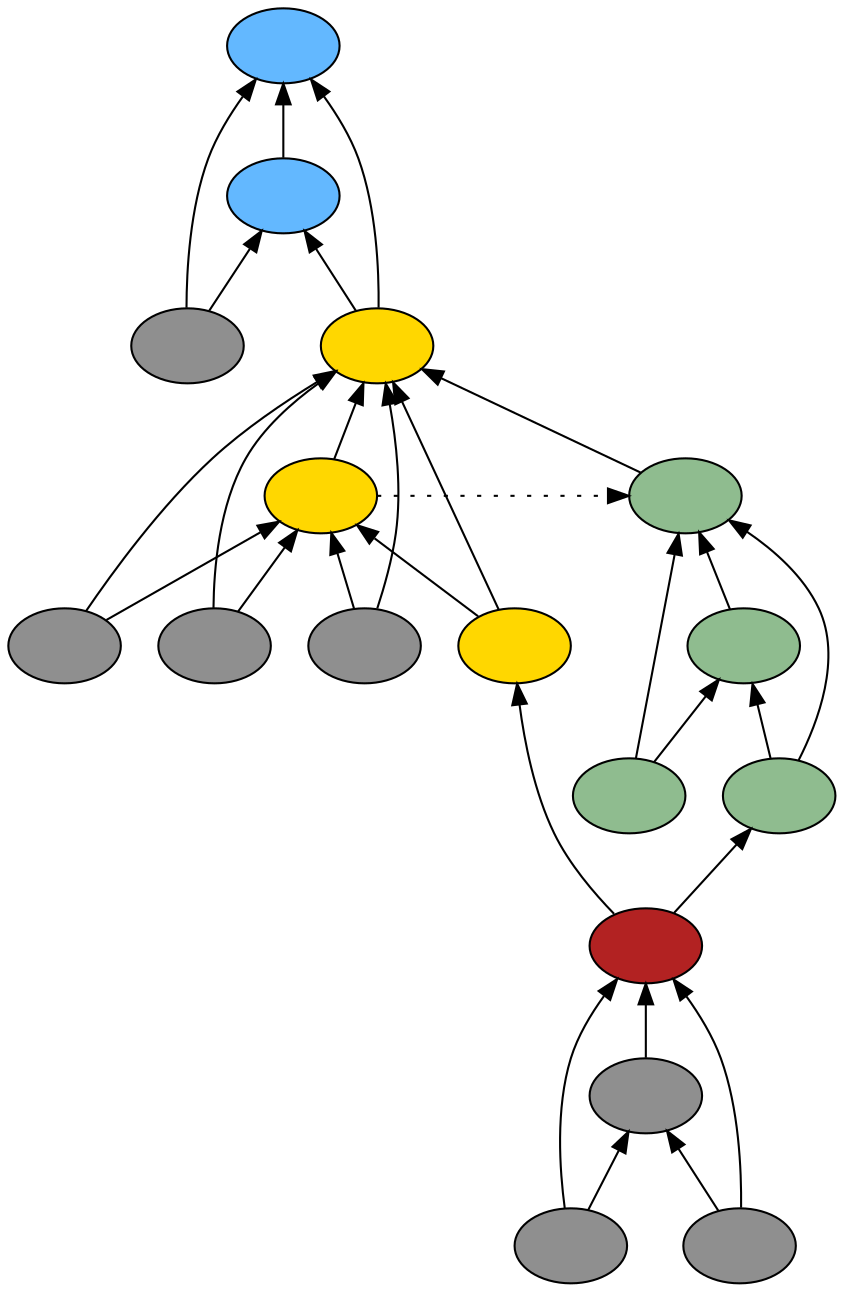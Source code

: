digraph {
rankdir=BT
fontsize=24
subgraph clster1 {
subgraph clster2 {
"59704640"["fillcolor"="firebrick" "fontsize"="24" "label"="" "shape"="ellipse" "style"="filled" ]
"59343216"["fillcolor"="grey56" "fontsize"="24" "label"="" "shape"="ellipse" "style"="filled" ]
"57712352"["fillcolor"="grey56" "fontsize"="24" "label"="" "shape"="ellipse" "style"="filled" ]
"58431280"["fillcolor"="grey56" "fontsize"="24" "label"="" "shape"="ellipse" "style"="filled" ]
}

subgraph clster3 {
"59021936"["fillcolor"="steelblue1" "fontsize"="24" "label"="" "shape"="ellipse" "style"="filled" ]
"58606032"["fillcolor"="steelblue1" "fontsize"="24" "label"="" "shape"="ellipse" "style"="filled" ]
"59056880"["fillcolor"="grey56" "fontsize"="24" "label"="" "shape"="ellipse" "style"="filled" ]
"60064784"["fillcolor"="gold" "fontsize"="24" "label"="" "shape"="ellipse" "style"="filled" ]
"59281696"["fillcolor"="gold" "fontsize"="24" "label"="" "shape"="ellipse" "style"="filled" ]
"58568288"["fillcolor"="grey56" "fontsize"="24" "label"="" "shape"="ellipse" "style"="filled" ]
"57516128"["fillcolor"="gold" "fontsize"="24" "label"="" "shape"="ellipse" "style"="filled" ]
"57594048"["fillcolor"="grey56" "fontsize"="24" "label"="" "shape"="ellipse" "style"="filled" ]
"57888128"["fillcolor"="grey56" "fontsize"="24" "label"="" "shape"="ellipse" "style"="filled" ]
}

}

subgraph clster4 {
"58020304"["fillcolor"="darkseagreen" "fontsize"="24" "label"="" "shape"="ellipse" "style"="filled" ]
"58056128"["fillcolor"="darkseagreen" "fontsize"="24" "label"="" "shape"="ellipse" "style"="filled" ]
"57789504"["fillcolor"="darkseagreen" "fontsize"="24" "label"="" "shape"="ellipse" "style"="filled" ]
"57623248"["fillcolor"="darkseagreen" "fontsize"="24" "label"="" "shape"="ellipse" "style"="filled" ]
}

"57789504" -> "58020304"["arrowhead"="normal" "color"="black" "constraint"="true" "style"="solid" ]
"57789504" -> "58056128"["arrowhead"="normal" "color"="black" "constraint"="true" "style"="solid" ]
"57623248" -> "58020304"["arrowhead"="normal" "color"="black" "constraint"="true" "style"="solid" ]
"57623248" -> "58056128"["arrowhead"="normal" "color"="black" "constraint"="true" "style"="solid" ]
"59704640" -> "57623248"["arrowhead"="normal" "color"="black" "constraint"="true" "style"="solid" ]
"58056128" -> "58020304"["arrowhead"="normal" "color"="black" "constraint"="true" "style"="solid" ]
"59056880" -> "59021936"["arrowhead"="normal" "color"="black" "constraint"="true" "style"="solid" ]
"59056880" -> "58606032"["arrowhead"="normal" "color"="black" "constraint"="true" "style"="solid" ]
"60064784" -> "59021936"["arrowhead"="normal" "color"="black" "constraint"="true" "style"="solid" ]
"60064784" -> "58606032"["arrowhead"="normal" "color"="black" "constraint"="true" "style"="solid" ]
"58568288" -> "60064784"["arrowhead"="normal" "color"="black" "constraint"="true" "style"="solid" ]
"58568288" -> "59281696"["arrowhead"="normal" "color"="black" "constraint"="true" "style"="solid" ]
"57516128" -> "60064784"["arrowhead"="normal" "color"="black" "constraint"="true" "style"="solid" ]
"57516128" -> "59281696"["arrowhead"="normal" "color"="black" "constraint"="true" "style"="solid" ]
"59704640" -> "57516128"["arrowhead"="normal" "color"="black" "constraint"="true" "style"="solid" ]
"57594048" -> "60064784"["arrowhead"="normal" "color"="black" "constraint"="true" "style"="solid" ]
"57594048" -> "59281696"["arrowhead"="normal" "color"="black" "constraint"="true" "style"="solid" ]
"57888128" -> "60064784"["arrowhead"="normal" "color"="black" "constraint"="true" "style"="solid" ]
"57888128" -> "59281696"["arrowhead"="normal" "color"="black" "constraint"="true" "style"="solid" ]
"59281696" -> "60064784"["arrowhead"="normal" "color"="black" "constraint"="true" "style"="solid" ]
"58020304" -> "60064784"["arrowhead"="normal" "color"="black" "constraint"="true" "style"="solid" ]
"59281696" -> "58020304"["arrowhead"="normal" "color"="black" "constraint"="false" "style"="dotted" ]
"58606032" -> "59021936"["arrowhead"="normal" "color"="black" "constraint"="true" "style"="solid" ]
"57712352" -> "59704640"["arrowhead"="normal" "color"="black" "constraint"="true" "style"="solid" ]
"57712352" -> "59343216"["arrowhead"="normal" "color"="black" "constraint"="true" "style"="solid" ]
"58431280" -> "59704640"["arrowhead"="normal" "color"="black" "constraint"="true" "style"="solid" ]
"58431280" -> "59343216"["arrowhead"="normal" "color"="black" "constraint"="true" "style"="solid" ]
"59343216" -> "59704640"["arrowhead"="normal" "color"="black" "constraint"="true" "style"="solid" ]

}